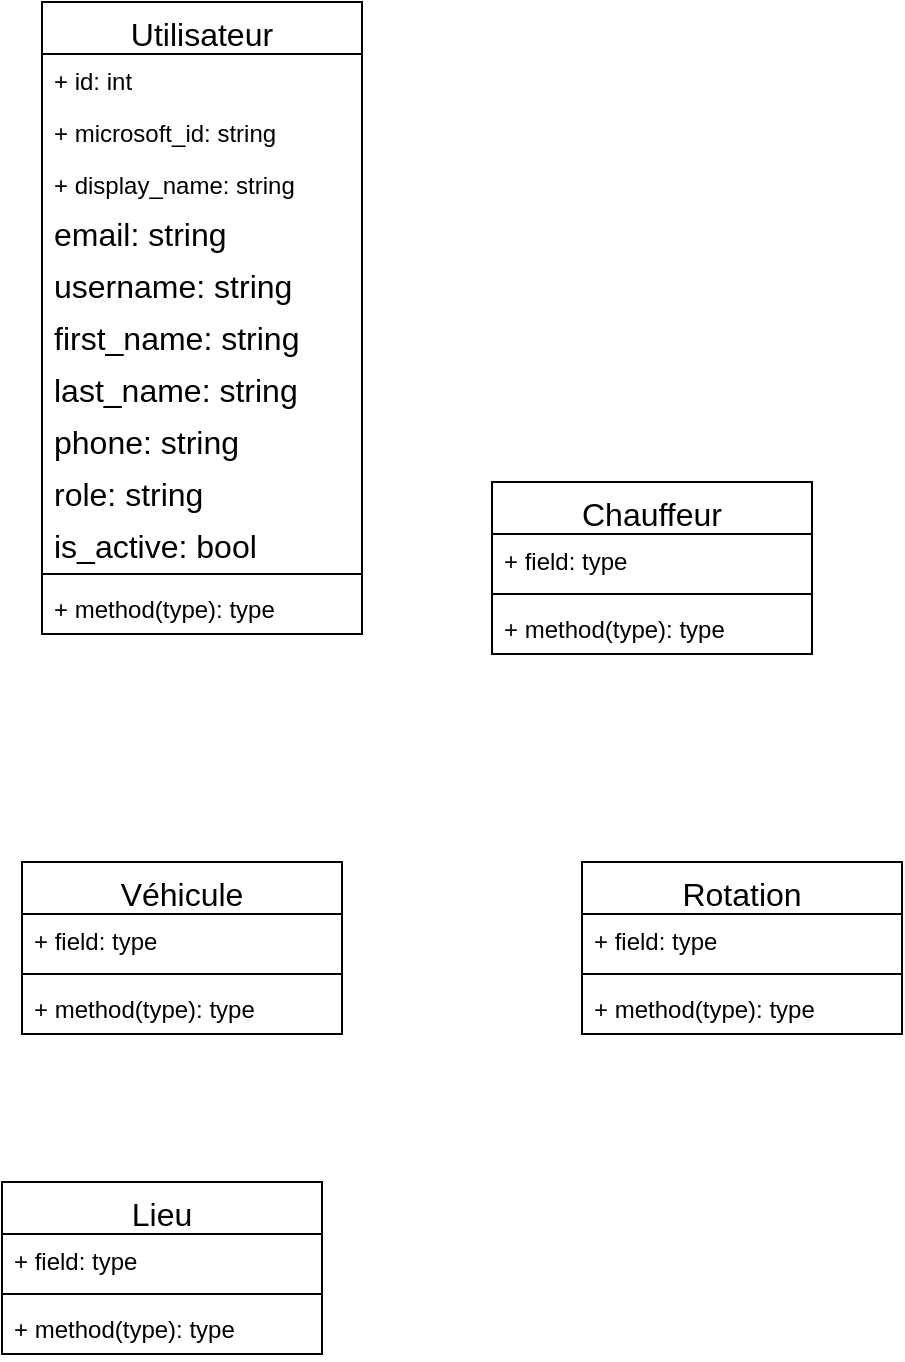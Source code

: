 <mxfile version="28.1.0">
  <diagram name="Page-1" id="qei0VXRUniB2_RttE_et">
    <mxGraphModel dx="703" dy="1965" grid="1" gridSize="10" guides="1" tooltips="1" connect="1" arrows="1" fold="1" page="1" pageScale="1" pageWidth="850" pageHeight="1100" math="0" shadow="0">
      <root>
        <mxCell id="0" />
        <mxCell id="1" parent="0" />
        <mxCell id="8TzHfkwnVsGrCNrA-yP4-1" value="&lt;span style=&quot;font-weight: 400; text-align: start; font-size: medium;&quot;&gt;Utilisateur&lt;/span&gt;" style="swimlane;fontStyle=1;align=center;verticalAlign=top;childLayout=stackLayout;horizontal=1;startSize=26;horizontalStack=0;resizeParent=1;resizeParentMax=0;resizeLast=0;collapsible=1;marginBottom=0;whiteSpace=wrap;html=1;" vertex="1" parent="1">
          <mxGeometry x="120" y="-910" width="160" height="316" as="geometry" />
        </mxCell>
        <mxCell id="8TzHfkwnVsGrCNrA-yP4-2" value="+ id: int&lt;div&gt;&lt;br&gt;&lt;/div&gt;" style="text;strokeColor=none;fillColor=none;align=left;verticalAlign=top;spacingLeft=4;spacingRight=4;overflow=hidden;rotatable=0;points=[[0,0.5],[1,0.5]];portConstraint=eastwest;whiteSpace=wrap;html=1;" vertex="1" parent="8TzHfkwnVsGrCNrA-yP4-1">
          <mxGeometry y="26" width="160" height="26" as="geometry" />
        </mxCell>
        <mxCell id="8TzHfkwnVsGrCNrA-yP4-29" value="&lt;font style=&quot;font-size: 12px;&quot;&gt;+&amp;nbsp;microsoft_id: string&lt;/font&gt;" style="text;strokeColor=none;fillColor=none;align=left;verticalAlign=top;spacingLeft=4;spacingRight=4;overflow=hidden;rotatable=0;points=[[0,0.5],[1,0.5]];portConstraint=eastwest;whiteSpace=wrap;html=1;" vertex="1" parent="8TzHfkwnVsGrCNrA-yP4-1">
          <mxGeometry y="52" width="160" height="26" as="geometry" />
        </mxCell>
        <mxCell id="8TzHfkwnVsGrCNrA-yP4-28" value="&lt;font style=&quot;font-size: 12px;&quot;&gt;+ display_name: string&lt;/font&gt;" style="text;strokeColor=none;fillColor=none;align=left;verticalAlign=top;spacingLeft=4;spacingRight=4;overflow=hidden;rotatable=0;points=[[0,0.5],[1,0.5]];portConstraint=eastwest;whiteSpace=wrap;html=1;" vertex="1" parent="8TzHfkwnVsGrCNrA-yP4-1">
          <mxGeometry y="78" width="160" height="22" as="geometry" />
        </mxCell>
        <mxCell id="8TzHfkwnVsGrCNrA-yP4-27" value="&lt;span style=&quot;font-size: medium;&quot;&gt;email: string&lt;/span&gt;" style="text;strokeColor=none;fillColor=none;align=left;verticalAlign=top;spacingLeft=4;spacingRight=4;overflow=hidden;rotatable=0;points=[[0,0.5],[1,0.5]];portConstraint=eastwest;whiteSpace=wrap;html=1;" vertex="1" parent="8TzHfkwnVsGrCNrA-yP4-1">
          <mxGeometry y="100" width="160" height="26" as="geometry" />
        </mxCell>
        <mxCell id="8TzHfkwnVsGrCNrA-yP4-26" value="&lt;span style=&quot;font-size: medium;&quot;&gt;username: string&lt;/span&gt;" style="text;strokeColor=none;fillColor=none;align=left;verticalAlign=top;spacingLeft=4;spacingRight=4;overflow=hidden;rotatable=0;points=[[0,0.5],[1,0.5]];portConstraint=eastwest;whiteSpace=wrap;html=1;" vertex="1" parent="8TzHfkwnVsGrCNrA-yP4-1">
          <mxGeometry y="126" width="160" height="26" as="geometry" />
        </mxCell>
        <mxCell id="8TzHfkwnVsGrCNrA-yP4-25" value="&lt;span style=&quot;font-size: medium;&quot;&gt;first_name: string&lt;/span&gt;" style="text;strokeColor=none;fillColor=none;align=left;verticalAlign=top;spacingLeft=4;spacingRight=4;overflow=hidden;rotatable=0;points=[[0,0.5],[1,0.5]];portConstraint=eastwest;whiteSpace=wrap;html=1;" vertex="1" parent="8TzHfkwnVsGrCNrA-yP4-1">
          <mxGeometry y="152" width="160" height="26" as="geometry" />
        </mxCell>
        <mxCell id="8TzHfkwnVsGrCNrA-yP4-24" value="&lt;span style=&quot;font-size: medium;&quot;&gt;last_name: string&lt;/span&gt;" style="text;strokeColor=none;fillColor=none;align=left;verticalAlign=top;spacingLeft=4;spacingRight=4;overflow=hidden;rotatable=0;points=[[0,0.5],[1,0.5]];portConstraint=eastwest;whiteSpace=wrap;html=1;" vertex="1" parent="8TzHfkwnVsGrCNrA-yP4-1">
          <mxGeometry y="178" width="160" height="26" as="geometry" />
        </mxCell>
        <mxCell id="8TzHfkwnVsGrCNrA-yP4-23" value="&lt;span style=&quot;font-size: medium;&quot;&gt;phone: string&lt;/span&gt;" style="text;strokeColor=none;fillColor=none;align=left;verticalAlign=top;spacingLeft=4;spacingRight=4;overflow=hidden;rotatable=0;points=[[0,0.5],[1,0.5]];portConstraint=eastwest;whiteSpace=wrap;html=1;" vertex="1" parent="8TzHfkwnVsGrCNrA-yP4-1">
          <mxGeometry y="204" width="160" height="26" as="geometry" />
        </mxCell>
        <mxCell id="8TzHfkwnVsGrCNrA-yP4-22" value="&lt;span style=&quot;font-size: medium;&quot;&gt;role: string&lt;/span&gt;" style="text;strokeColor=none;fillColor=none;align=left;verticalAlign=top;spacingLeft=4;spacingRight=4;overflow=hidden;rotatable=0;points=[[0,0.5],[1,0.5]];portConstraint=eastwest;whiteSpace=wrap;html=1;" vertex="1" parent="8TzHfkwnVsGrCNrA-yP4-1">
          <mxGeometry y="230" width="160" height="26" as="geometry" />
        </mxCell>
        <mxCell id="8TzHfkwnVsGrCNrA-yP4-21" value="&lt;span style=&quot;font-size: medium;&quot;&gt;is_active: bool&lt;/span&gt;" style="text;strokeColor=none;fillColor=none;align=left;verticalAlign=top;spacingLeft=4;spacingRight=4;overflow=hidden;rotatable=0;points=[[0,0.5],[1,0.5]];portConstraint=eastwest;whiteSpace=wrap;html=1;" vertex="1" parent="8TzHfkwnVsGrCNrA-yP4-1">
          <mxGeometry y="256" width="160" height="26" as="geometry" />
        </mxCell>
        <mxCell id="8TzHfkwnVsGrCNrA-yP4-3" value="" style="line;strokeWidth=1;fillColor=none;align=left;verticalAlign=middle;spacingTop=-1;spacingLeft=3;spacingRight=3;rotatable=0;labelPosition=right;points=[];portConstraint=eastwest;strokeColor=inherit;" vertex="1" parent="8TzHfkwnVsGrCNrA-yP4-1">
          <mxGeometry y="282" width="160" height="8" as="geometry" />
        </mxCell>
        <mxCell id="8TzHfkwnVsGrCNrA-yP4-4" value="+ method(type): type" style="text;strokeColor=none;fillColor=none;align=left;verticalAlign=top;spacingLeft=4;spacingRight=4;overflow=hidden;rotatable=0;points=[[0,0.5],[1,0.5]];portConstraint=eastwest;whiteSpace=wrap;html=1;" vertex="1" parent="8TzHfkwnVsGrCNrA-yP4-1">
          <mxGeometry y="290" width="160" height="26" as="geometry" />
        </mxCell>
        <mxCell id="8TzHfkwnVsGrCNrA-yP4-5" value="&lt;span style=&quot;font-weight: 400; text-align: start; font-size: medium;&quot;&gt;Chauffeur&lt;/span&gt;" style="swimlane;fontStyle=1;align=center;verticalAlign=top;childLayout=stackLayout;horizontal=1;startSize=26;horizontalStack=0;resizeParent=1;resizeParentMax=0;resizeLast=0;collapsible=1;marginBottom=0;whiteSpace=wrap;html=1;" vertex="1" parent="1">
          <mxGeometry x="345" y="-670" width="160" height="86" as="geometry" />
        </mxCell>
        <mxCell id="8TzHfkwnVsGrCNrA-yP4-6" value="+ field: type" style="text;strokeColor=none;fillColor=none;align=left;verticalAlign=top;spacingLeft=4;spacingRight=4;overflow=hidden;rotatable=0;points=[[0,0.5],[1,0.5]];portConstraint=eastwest;whiteSpace=wrap;html=1;" vertex="1" parent="8TzHfkwnVsGrCNrA-yP4-5">
          <mxGeometry y="26" width="160" height="26" as="geometry" />
        </mxCell>
        <mxCell id="8TzHfkwnVsGrCNrA-yP4-7" value="" style="line;strokeWidth=1;fillColor=none;align=left;verticalAlign=middle;spacingTop=-1;spacingLeft=3;spacingRight=3;rotatable=0;labelPosition=right;points=[];portConstraint=eastwest;strokeColor=inherit;" vertex="1" parent="8TzHfkwnVsGrCNrA-yP4-5">
          <mxGeometry y="52" width="160" height="8" as="geometry" />
        </mxCell>
        <mxCell id="8TzHfkwnVsGrCNrA-yP4-8" value="+ method(type): type" style="text;strokeColor=none;fillColor=none;align=left;verticalAlign=top;spacingLeft=4;spacingRight=4;overflow=hidden;rotatable=0;points=[[0,0.5],[1,0.5]];portConstraint=eastwest;whiteSpace=wrap;html=1;" vertex="1" parent="8TzHfkwnVsGrCNrA-yP4-5">
          <mxGeometry y="60" width="160" height="26" as="geometry" />
        </mxCell>
        <mxCell id="8TzHfkwnVsGrCNrA-yP4-9" value="&lt;span style=&quot;font-weight: 400; text-align: start; font-size: medium;&quot;&gt;Véhicule&lt;/span&gt;" style="swimlane;fontStyle=1;align=center;verticalAlign=top;childLayout=stackLayout;horizontal=1;startSize=26;horizontalStack=0;resizeParent=1;resizeParentMax=0;resizeLast=0;collapsible=1;marginBottom=0;whiteSpace=wrap;html=1;" vertex="1" parent="1">
          <mxGeometry x="110" y="-480" width="160" height="86" as="geometry" />
        </mxCell>
        <mxCell id="8TzHfkwnVsGrCNrA-yP4-10" value="+ field: type" style="text;strokeColor=none;fillColor=none;align=left;verticalAlign=top;spacingLeft=4;spacingRight=4;overflow=hidden;rotatable=0;points=[[0,0.5],[1,0.5]];portConstraint=eastwest;whiteSpace=wrap;html=1;" vertex="1" parent="8TzHfkwnVsGrCNrA-yP4-9">
          <mxGeometry y="26" width="160" height="26" as="geometry" />
        </mxCell>
        <mxCell id="8TzHfkwnVsGrCNrA-yP4-11" value="" style="line;strokeWidth=1;fillColor=none;align=left;verticalAlign=middle;spacingTop=-1;spacingLeft=3;spacingRight=3;rotatable=0;labelPosition=right;points=[];portConstraint=eastwest;strokeColor=inherit;" vertex="1" parent="8TzHfkwnVsGrCNrA-yP4-9">
          <mxGeometry y="52" width="160" height="8" as="geometry" />
        </mxCell>
        <mxCell id="8TzHfkwnVsGrCNrA-yP4-12" value="+ method(type): type" style="text;strokeColor=none;fillColor=none;align=left;verticalAlign=top;spacingLeft=4;spacingRight=4;overflow=hidden;rotatable=0;points=[[0,0.5],[1,0.5]];portConstraint=eastwest;whiteSpace=wrap;html=1;" vertex="1" parent="8TzHfkwnVsGrCNrA-yP4-9">
          <mxGeometry y="60" width="160" height="26" as="geometry" />
        </mxCell>
        <mxCell id="8TzHfkwnVsGrCNrA-yP4-13" value="&lt;span style=&quot;font-weight: 400; text-align: start; font-size: medium;&quot;&gt;Rotation&lt;/span&gt;" style="swimlane;fontStyle=1;align=center;verticalAlign=top;childLayout=stackLayout;horizontal=1;startSize=26;horizontalStack=0;resizeParent=1;resizeParentMax=0;resizeLast=0;collapsible=1;marginBottom=0;whiteSpace=wrap;html=1;" vertex="1" parent="1">
          <mxGeometry x="390" y="-480" width="160" height="86" as="geometry" />
        </mxCell>
        <mxCell id="8TzHfkwnVsGrCNrA-yP4-14" value="+ field: type" style="text;strokeColor=none;fillColor=none;align=left;verticalAlign=top;spacingLeft=4;spacingRight=4;overflow=hidden;rotatable=0;points=[[0,0.5],[1,0.5]];portConstraint=eastwest;whiteSpace=wrap;html=1;" vertex="1" parent="8TzHfkwnVsGrCNrA-yP4-13">
          <mxGeometry y="26" width="160" height="26" as="geometry" />
        </mxCell>
        <mxCell id="8TzHfkwnVsGrCNrA-yP4-15" value="" style="line;strokeWidth=1;fillColor=none;align=left;verticalAlign=middle;spacingTop=-1;spacingLeft=3;spacingRight=3;rotatable=0;labelPosition=right;points=[];portConstraint=eastwest;strokeColor=inherit;" vertex="1" parent="8TzHfkwnVsGrCNrA-yP4-13">
          <mxGeometry y="52" width="160" height="8" as="geometry" />
        </mxCell>
        <mxCell id="8TzHfkwnVsGrCNrA-yP4-16" value="+ method(type): type" style="text;strokeColor=none;fillColor=none;align=left;verticalAlign=top;spacingLeft=4;spacingRight=4;overflow=hidden;rotatable=0;points=[[0,0.5],[1,0.5]];portConstraint=eastwest;whiteSpace=wrap;html=1;" vertex="1" parent="8TzHfkwnVsGrCNrA-yP4-13">
          <mxGeometry y="60" width="160" height="26" as="geometry" />
        </mxCell>
        <mxCell id="8TzHfkwnVsGrCNrA-yP4-17" value="&lt;span style=&quot;font-weight: 400; text-align: start; font-size: medium;&quot;&gt;Lieu&lt;/span&gt;" style="swimlane;fontStyle=1;align=center;verticalAlign=top;childLayout=stackLayout;horizontal=1;startSize=26;horizontalStack=0;resizeParent=1;resizeParentMax=0;resizeLast=0;collapsible=1;marginBottom=0;whiteSpace=wrap;html=1;" vertex="1" parent="1">
          <mxGeometry x="100" y="-320" width="160" height="86" as="geometry" />
        </mxCell>
        <mxCell id="8TzHfkwnVsGrCNrA-yP4-18" value="+ field: type" style="text;strokeColor=none;fillColor=none;align=left;verticalAlign=top;spacingLeft=4;spacingRight=4;overflow=hidden;rotatable=0;points=[[0,0.5],[1,0.5]];portConstraint=eastwest;whiteSpace=wrap;html=1;" vertex="1" parent="8TzHfkwnVsGrCNrA-yP4-17">
          <mxGeometry y="26" width="160" height="26" as="geometry" />
        </mxCell>
        <mxCell id="8TzHfkwnVsGrCNrA-yP4-19" value="" style="line;strokeWidth=1;fillColor=none;align=left;verticalAlign=middle;spacingTop=-1;spacingLeft=3;spacingRight=3;rotatable=0;labelPosition=right;points=[];portConstraint=eastwest;strokeColor=inherit;" vertex="1" parent="8TzHfkwnVsGrCNrA-yP4-17">
          <mxGeometry y="52" width="160" height="8" as="geometry" />
        </mxCell>
        <mxCell id="8TzHfkwnVsGrCNrA-yP4-20" value="+ method(type): type" style="text;strokeColor=none;fillColor=none;align=left;verticalAlign=top;spacingLeft=4;spacingRight=4;overflow=hidden;rotatable=0;points=[[0,0.5],[1,0.5]];portConstraint=eastwest;whiteSpace=wrap;html=1;" vertex="1" parent="8TzHfkwnVsGrCNrA-yP4-17">
          <mxGeometry y="60" width="160" height="26" as="geometry" />
        </mxCell>
      </root>
    </mxGraphModel>
  </diagram>
</mxfile>

